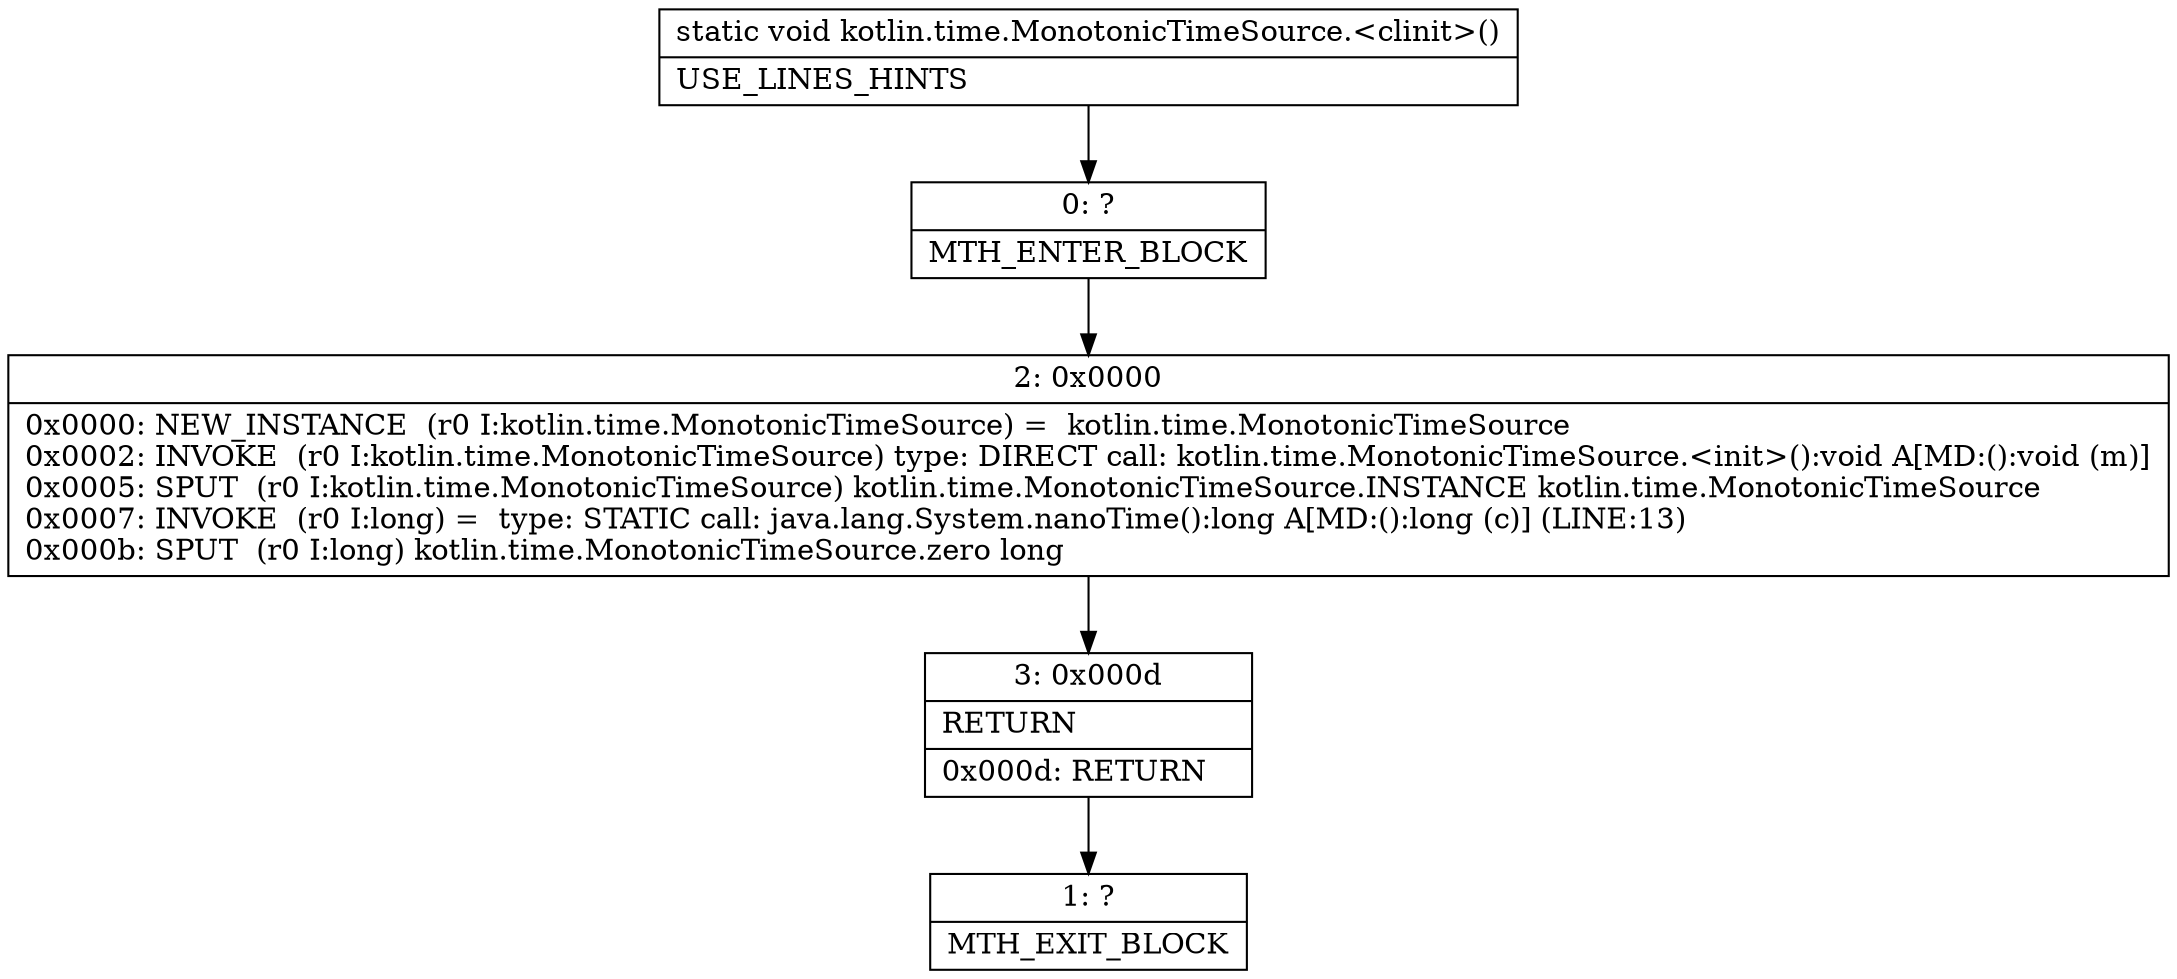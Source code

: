 digraph "CFG forkotlin.time.MonotonicTimeSource.\<clinit\>()V" {
Node_0 [shape=record,label="{0\:\ ?|MTH_ENTER_BLOCK\l}"];
Node_2 [shape=record,label="{2\:\ 0x0000|0x0000: NEW_INSTANCE  (r0 I:kotlin.time.MonotonicTimeSource) =  kotlin.time.MonotonicTimeSource \l0x0002: INVOKE  (r0 I:kotlin.time.MonotonicTimeSource) type: DIRECT call: kotlin.time.MonotonicTimeSource.\<init\>():void A[MD:():void (m)]\l0x0005: SPUT  (r0 I:kotlin.time.MonotonicTimeSource) kotlin.time.MonotonicTimeSource.INSTANCE kotlin.time.MonotonicTimeSource \l0x0007: INVOKE  (r0 I:long) =  type: STATIC call: java.lang.System.nanoTime():long A[MD:():long (c)] (LINE:13)\l0x000b: SPUT  (r0 I:long) kotlin.time.MonotonicTimeSource.zero long \l}"];
Node_3 [shape=record,label="{3\:\ 0x000d|RETURN\l|0x000d: RETURN   \l}"];
Node_1 [shape=record,label="{1\:\ ?|MTH_EXIT_BLOCK\l}"];
MethodNode[shape=record,label="{static void kotlin.time.MonotonicTimeSource.\<clinit\>()  | USE_LINES_HINTS\l}"];
MethodNode -> Node_0;Node_0 -> Node_2;
Node_2 -> Node_3;
Node_3 -> Node_1;
}

